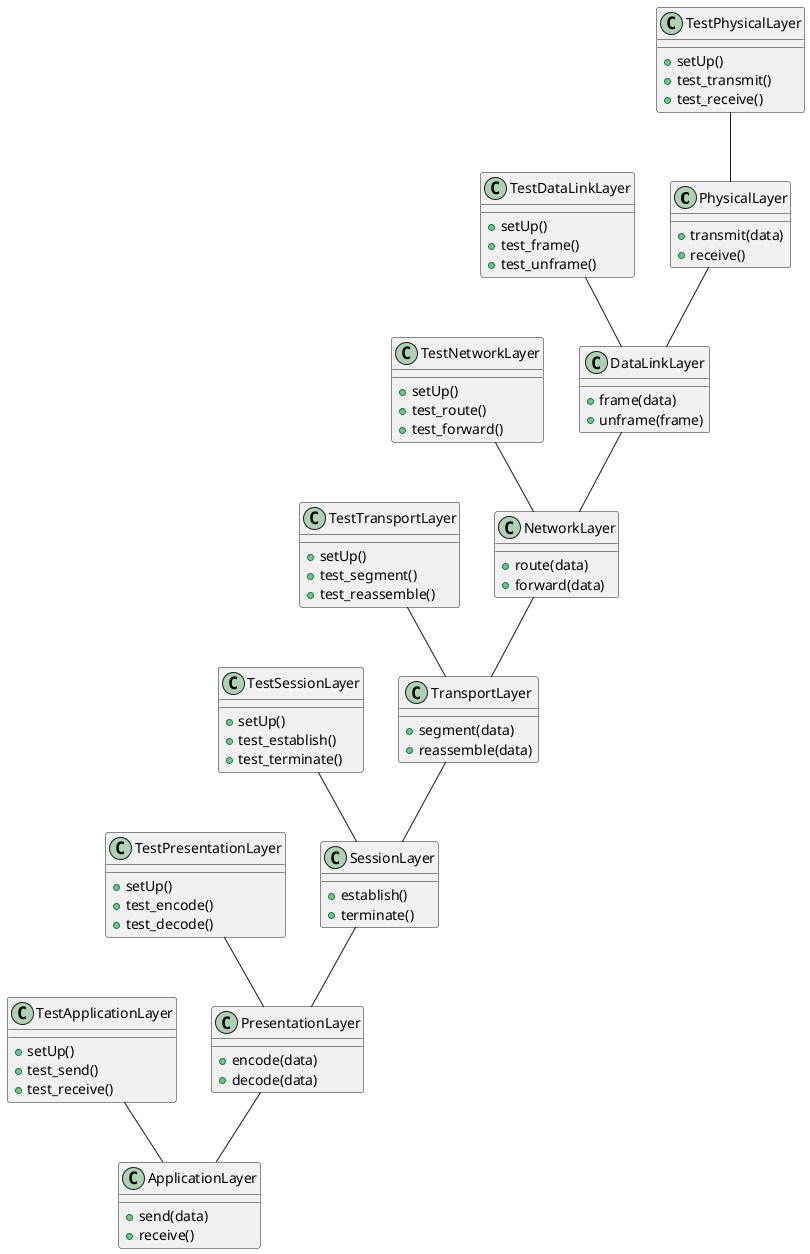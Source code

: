 @startuml

class PhysicalLayer {
 +transmit(data)
 +receive()
}

class DataLinkLayer {
 +frame(data)
 +unframe(frame)
}

class NetworkLayer {
 +route(data)
 +forward(data)
}

class TransportLayer {
 +segment(data)
 +reassemble(data)
}

class SessionLayer {
 +establish()
 +terminate()
}

class PresentationLayer {
 +encode(data)
 +decode(data)
}

class ApplicationLayer {
 +send(data)
 +receive()
}

class TestPhysicalLayer {
 +setUp()
 +test_transmit()
 +test_receive()
}

class TestDataLinkLayer {
 +setUp()
 +test_frame()
 +test_unframe()
}

class TestNetworkLayer {
 +setUp()
 +test_route()
 +test_forward()
}

class TestTransportLayer {
 +setUp()
 +test_segment()
 +test_reassemble()
}

class TestSessionLayer {
 +setUp()
 +test_establish()
 +test_terminate()
}

class TestPresentationLayer {
 +setUp()
 +test_encode()
 +test_decode()
}

class TestApplicationLayer {
 +setUp()
 +test_send()
 +test_receive()
}

PhysicalLayer -- DataLinkLayer
DataLinkLayer -- NetworkLayer
NetworkLayer -- TransportLayer
TransportLayer -- SessionLayer
SessionLayer -- PresentationLayer
PresentationLayer -- ApplicationLayer

TestPhysicalLayer -- PhysicalLayer
TestDataLinkLayer -- DataLinkLayer
TestNetworkLayer -- NetworkLayer
TestTransportLayer -- TransportLayer
TestSessionLayer -- SessionLayer
TestPresentationLayer -- PresentationLayer
TestApplicationLayer -- ApplicationLayer

@enduml
